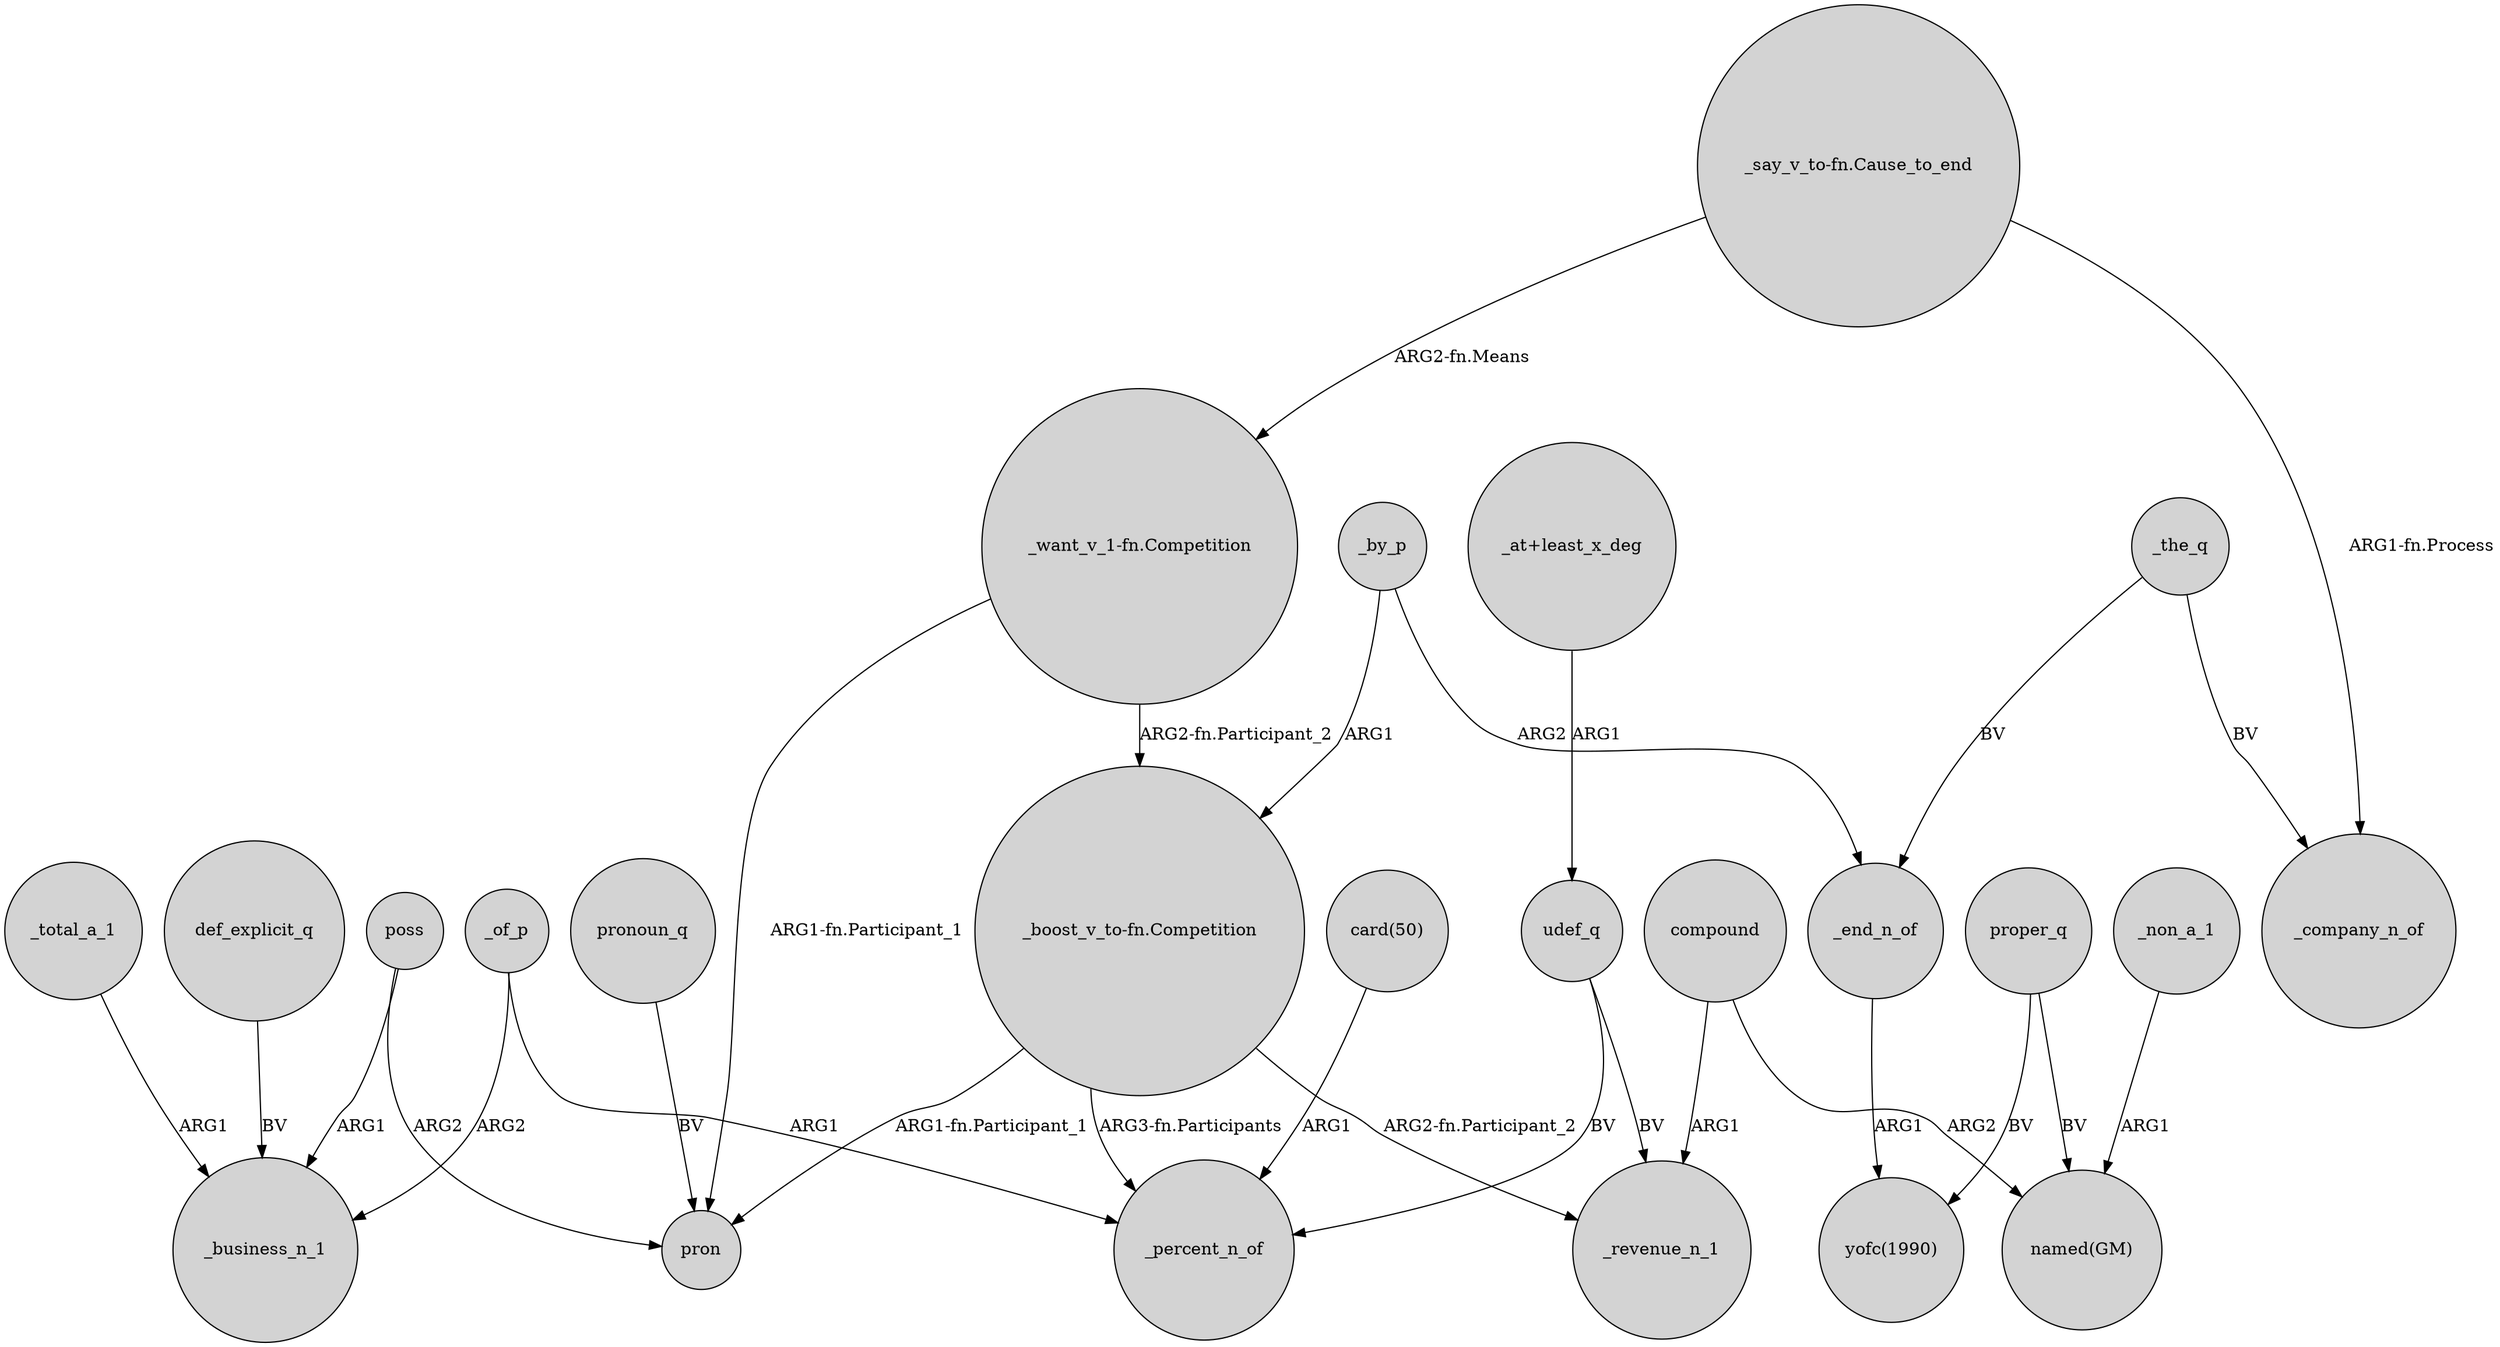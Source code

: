 digraph {
	node [shape=circle style=filled]
	def_explicit_q -> _business_n_1 [label=BV]
	_by_p -> "_boost_v_to-fn.Competition" [label=ARG1]
	poss -> _business_n_1 [label=ARG1]
	"_boost_v_to-fn.Competition" -> pron [label="ARG1-fn.Participant_1"]
	"_boost_v_to-fn.Competition" -> _percent_n_of [label="ARG3-fn.Participants"]
	"_want_v_1-fn.Competition" -> "_boost_v_to-fn.Competition" [label="ARG2-fn.Participant_2"]
	"_boost_v_to-fn.Competition" -> _revenue_n_1 [label="ARG2-fn.Participant_2"]
	proper_q -> "named(GM)" [label=BV]
	_of_p -> _percent_n_of [label=ARG1]
	udef_q -> _revenue_n_1 [label=BV]
	pronoun_q -> pron [label=BV]
	compound -> "named(GM)" [label=ARG2]
	_end_n_of -> "yofc(1990)" [label=ARG1]
	poss -> pron [label=ARG2]
	"_say_v_to-fn.Cause_to_end" -> "_want_v_1-fn.Competition" [label="ARG2-fn.Means"]
	udef_q -> _percent_n_of [label=BV]
	_non_a_1 -> "named(GM)" [label=ARG1]
	proper_q -> "yofc(1990)" [label=BV]
	_of_p -> _business_n_1 [label=ARG2]
	"card(50)" -> _percent_n_of [label=ARG1]
	"_at+least_x_deg" -> udef_q [label=ARG1]
	"_say_v_to-fn.Cause_to_end" -> _company_n_of [label="ARG1-fn.Process"]
	compound -> _revenue_n_1 [label=ARG1]
	_by_p -> _end_n_of [label=ARG2]
	_total_a_1 -> _business_n_1 [label=ARG1]
	_the_q -> _company_n_of [label=BV]
	_the_q -> _end_n_of [label=BV]
	"_want_v_1-fn.Competition" -> pron [label="ARG1-fn.Participant_1"]
}
